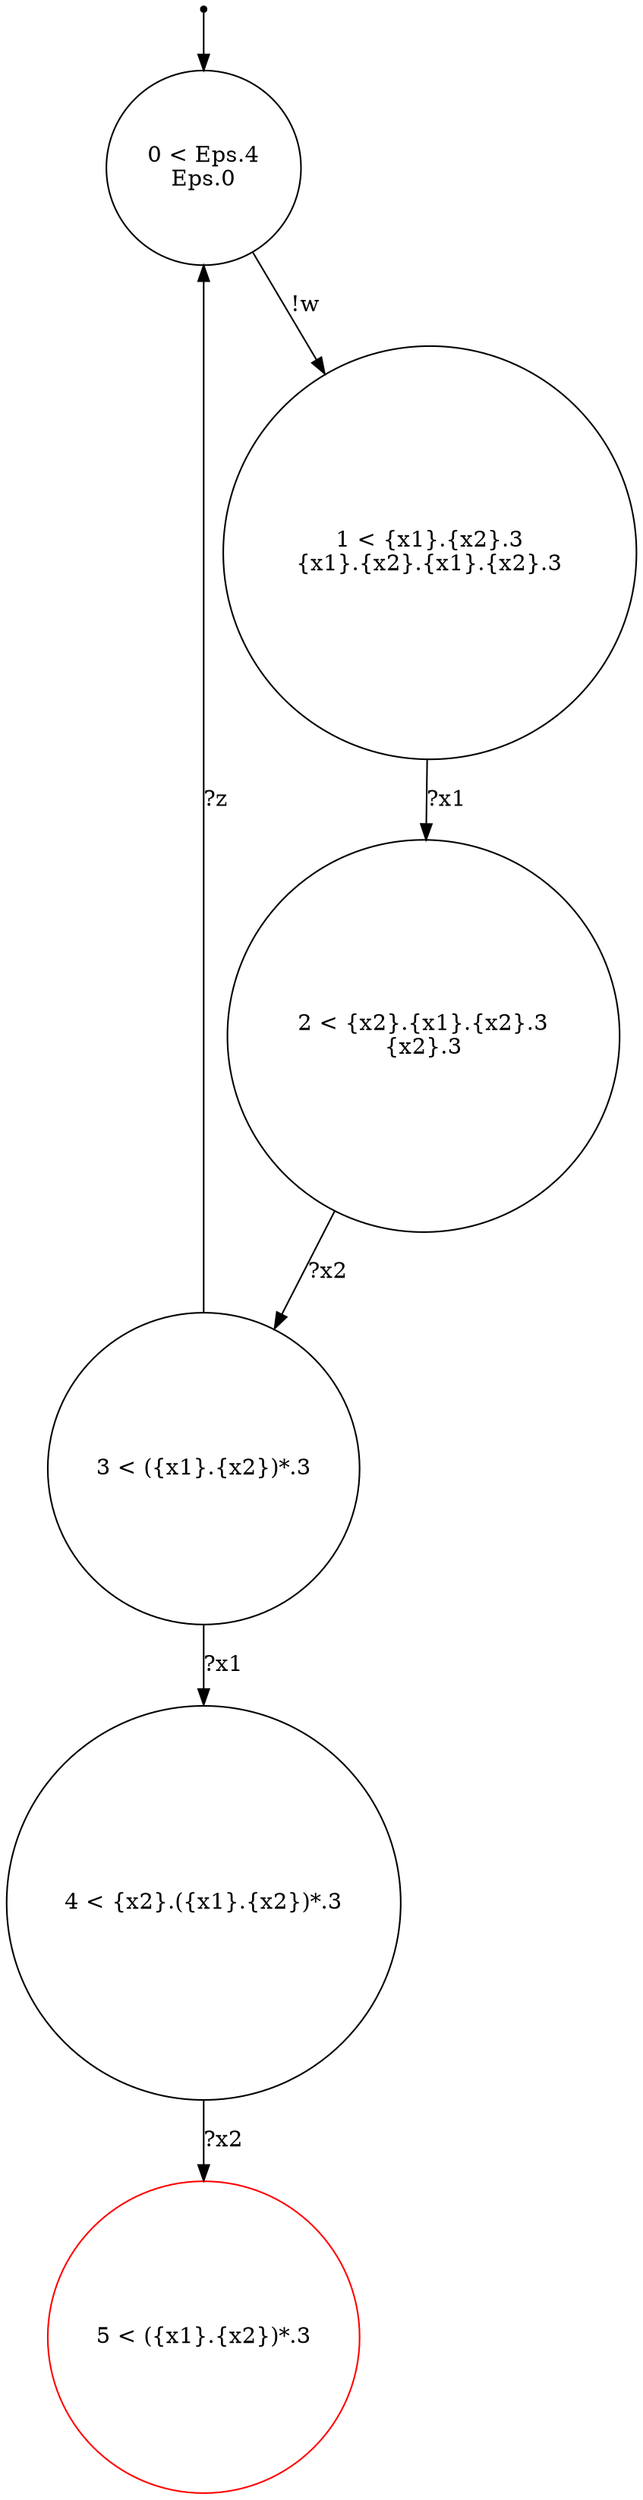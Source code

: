 digraph {
 node [shape=point] ENTRY
 node [shape=circle]
3 [label="3 < ({x1}.{x2})*.3
"]
0 [label="0 < Eps.4
Eps.0
"]
2 [label="2 < {x2}.{x1}.{x2}.3
{x2}.3
"]
5 [label="5 < ({x1}.{x2})*.3
" color="red"]
1 [label="1 < {x1}.{x2}.3
{x1}.{x2}.{x1}.{x2}.3
"]
4 [label="4 < {x2}.({x1}.{x2})*.3
"]
ENTRY -> 0
1 -> 2 [label="?x1"]
4 -> 5 [label="?x2"]
3 -> 0 [label="?z"]
0 -> 1 [label="!w"]
2 -> 3 [label="?x2"]
3 -> 4 [label="?x1"]

}